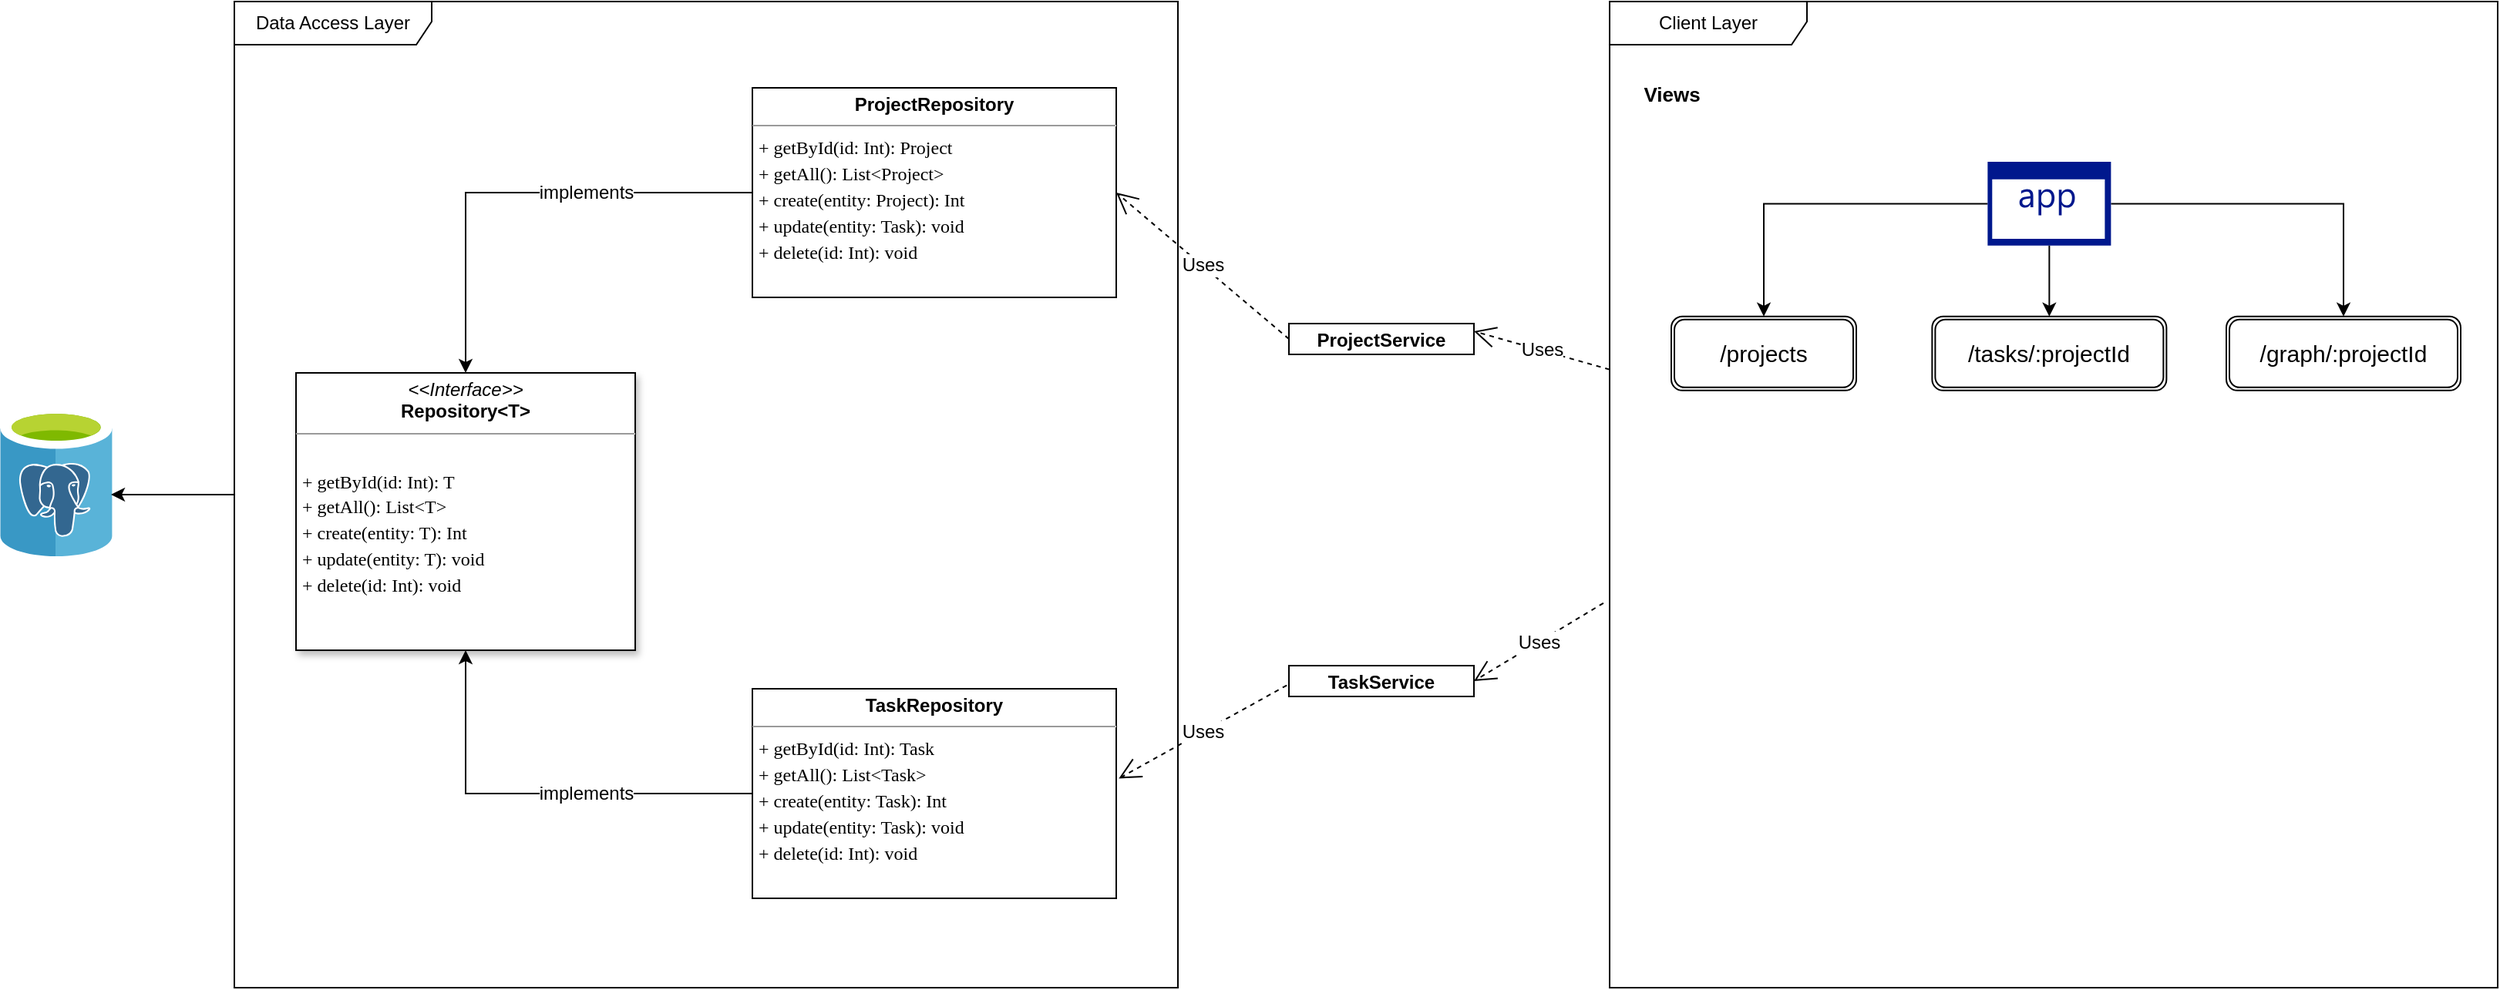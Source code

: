 <mxfile version="22.1.8" type="device">
  <diagram name="Page-1" id="oRpufJo8DiirS1y-N44j">
    <mxGraphModel dx="1733" dy="889" grid="0" gridSize="4" guides="1" tooltips="1" connect="1" arrows="1" fold="1" page="0" pageScale="1" pageWidth="1600" pageHeight="1200" background="none" math="0" shadow="0">
      <root>
        <mxCell id="0" />
        <mxCell id="1" parent="0" />
        <mxCell id="JdswID3IMP4crT_ataHJ-2" value="&lt;p style=&quot;margin:0px;margin-top:4px;text-align:center;&quot;&gt;&lt;i&gt;&amp;lt;&amp;lt;Interface&amp;gt;&amp;gt;&lt;/i&gt;&lt;br&gt;&lt;b&gt;Repository&amp;lt;T&amp;gt;&lt;/b&gt;&lt;/p&gt;&lt;hr size=&quot;1&quot;&gt;&lt;p style=&quot;margin: 0px 0px 0px 4px; line-height: 140%;&quot;&gt;&lt;span style=&quot;font-family: Verdana; background-color: initial;&quot;&gt;&lt;br&gt;&lt;/span&gt;&lt;/p&gt;&lt;p style=&quot;margin: 0px 0px 0px 4px; line-height: 140%;&quot;&gt;&lt;span style=&quot;font-family: Verdana; background-color: initial;&quot;&gt;+ getById(id: Int): T&lt;/span&gt;&lt;br&gt;&lt;span style=&quot;font-family: Verdana; background-color: initial;&quot;&gt;+ getAll(): List&amp;lt;T&amp;gt;&lt;/span&gt;&lt;br&gt;&lt;span style=&quot;font-family: Verdana; background-color: initial;&quot;&gt;+ &lt;/span&gt;&lt;span style=&quot;background-color: initial;&quot;&gt;&lt;font face=&quot;Verdana&quot;&gt;create&lt;/font&gt;&lt;/span&gt;&lt;span style=&quot;font-family: Verdana; background-color: initial;&quot;&gt;(entity: T): Int&lt;/span&gt;&lt;br&gt;&lt;span style=&quot;font-family: Verdana; background-color: initial;&quot;&gt;+ update(entity: T): void&lt;/span&gt;&lt;br&gt;&lt;span style=&quot;font-family: Verdana; background-color: initial;&quot;&gt;+ delete(id: Int): void&lt;/span&gt;&lt;br&gt;&lt;/p&gt;&lt;p style=&quot;margin:0px;margin-left:4px;&quot;&gt;&lt;br&gt;&lt;/p&gt;" style="verticalAlign=top;align=left;overflow=fill;fontSize=12;fontFamily=Helvetica;html=1;whiteSpace=wrap;rounded=0;shadow=1;glass=0;movable=1;resizable=1;rotatable=1;deletable=1;editable=1;locked=0;connectable=1;" parent="1" vertex="1">
          <mxGeometry x="264" y="305" width="220" height="180" as="geometry" />
        </mxCell>
        <mxCell id="JdswID3IMP4crT_ataHJ-4" value="&lt;p style=&quot;margin: 4px 0px 0px;&quot;&gt;&lt;b&gt;ProjectService&lt;/b&gt;&lt;/p&gt;&lt;p style=&quot;margin:0px;margin-left:4px;&quot;&gt;&lt;br&gt;&lt;/p&gt;" style="verticalAlign=top;align=center;overflow=fill;fontSize=12;fontFamily=Helvetica;html=1;whiteSpace=wrap;gradientColor=none;fillColor=default;" parent="1" vertex="1">
          <mxGeometry x="908" y="273" width="120" height="20" as="geometry" />
        </mxCell>
        <mxCell id="JdswID3IMP4crT_ataHJ-5" value="&lt;p style=&quot;margin:0px;margin-top:4px;text-align:center;&quot;&gt;&lt;b&gt;TaskService&lt;/b&gt;&lt;/p&gt;&lt;p style=&quot;margin:0px;margin-left:4px;&quot;&gt;&lt;br&gt;&lt;/p&gt;" style="verticalAlign=top;align=left;overflow=fill;fontSize=12;fontFamily=Helvetica;html=1;whiteSpace=wrap;" parent="1" vertex="1">
          <mxGeometry x="908" y="495" width="120" height="20" as="geometry" />
        </mxCell>
        <mxCell id="JdswID3IMP4crT_ataHJ-17" style="edgeStyle=orthogonalEdgeStyle;rounded=0;orthogonalLoop=1;jettySize=auto;html=1;" parent="1" source="JdswID3IMP4crT_ataHJ-12" target="JdswID3IMP4crT_ataHJ-2" edge="1">
          <mxGeometry relative="1" as="geometry" />
        </mxCell>
        <mxCell id="JdswID3IMP4crT_ataHJ-18" value="implements" style="edgeLabel;html=1;align=center;verticalAlign=middle;resizable=0;points=[];spacingTop=0;spacingLeft=0;labelBorderColor=none;labelBackgroundColor=default;fontSize=12;" parent="JdswID3IMP4crT_ataHJ-17" vertex="1" connectable="0">
          <mxGeometry relative="1" as="geometry">
            <mxPoint x="43" as="offset" />
          </mxGeometry>
        </mxCell>
        <mxCell id="JdswID3IMP4crT_ataHJ-12" value="&lt;p style=&quot;margin:0px;margin-top:4px;text-align:center;&quot;&gt;&lt;b&gt;ProjectRepository&lt;/b&gt;&lt;/p&gt;&lt;hr style=&quot;border-color: var(--border-color);&quot; size=&quot;1&quot;&gt;&lt;p style=&quot;border-color: var(--border-color); margin: 0px 0px 0px 4px; line-height: 16.8px;&quot;&gt;&lt;font face=&quot;Verdana&quot;&gt;+ getById(id: Int): Project&lt;br style=&quot;border-color: var(--border-color);&quot;&gt;&lt;span style=&quot;border-color: var(--border-color); background-color: initial;&quot;&gt;+ getAll(): List&amp;lt;Project&amp;gt;&lt;/span&gt;&lt;br style=&quot;border-color: var(--border-color);&quot;&gt;&lt;span style=&quot;border-color: var(--border-color); background-color: initial;&quot;&gt;+&amp;nbsp;&lt;/span&gt;&lt;span style=&quot;border-color: var(--border-color); background-color: initial;&quot;&gt;&lt;font style=&quot;border-color: var(--border-color);&quot;&gt;create&lt;/font&gt;&lt;/span&gt;&lt;span style=&quot;border-color: var(--border-color); background-color: initial;&quot;&gt;(entity: Project): Int&lt;/span&gt;&lt;br style=&quot;border-color: var(--border-color);&quot;&gt;&lt;span style=&quot;border-color: var(--border-color); background-color: initial;&quot;&gt;+ update(entity: Task): void&lt;/span&gt;&lt;br style=&quot;border-color: var(--border-color);&quot;&gt;&lt;span style=&quot;border-color: var(--border-color); background-color: initial;&quot;&gt;+ delete(id: Int): void&lt;/span&gt;&lt;/font&gt;&lt;/p&gt;" style="verticalAlign=top;align=left;overflow=fill;fontSize=12;fontFamily=Helvetica;html=1;whiteSpace=wrap;" parent="1" vertex="1">
          <mxGeometry x="560" y="120" width="236" height="136" as="geometry" />
        </mxCell>
        <mxCell id="JdswID3IMP4crT_ataHJ-19" style="edgeStyle=orthogonalEdgeStyle;rounded=0;orthogonalLoop=1;jettySize=auto;html=1;entryX=0.5;entryY=1;entryDx=0;entryDy=0;exitX=0;exitY=0.5;exitDx=0;exitDy=0;" parent="1" source="JdswID3IMP4crT_ataHJ-21" target="JdswID3IMP4crT_ataHJ-2" edge="1">
          <mxGeometry relative="1" as="geometry">
            <mxPoint x="588" y="549.04" as="sourcePoint" />
          </mxGeometry>
        </mxCell>
        <mxCell id="JdswID3IMP4crT_ataHJ-20" value="implements" style="edgeLabel;html=1;align=center;verticalAlign=middle;resizable=0;points=[];fontSize=12;" parent="JdswID3IMP4crT_ataHJ-19" vertex="1" connectable="0">
          <mxGeometry relative="1" as="geometry">
            <mxPoint x="31" as="offset" />
          </mxGeometry>
        </mxCell>
        <mxCell id="JdswID3IMP4crT_ataHJ-21" value="&lt;p style=&quot;margin:0px;margin-top:4px;text-align:center;&quot;&gt;&lt;b&gt;TaskRepository&lt;/b&gt;&lt;/p&gt;&lt;hr style=&quot;border-color: var(--border-color);&quot; size=&quot;1&quot;&gt;&lt;p style=&quot;border-color: var(--border-color); margin: 0px 0px 0px 4px; line-height: 16.8px;&quot;&gt;&lt;font face=&quot;Verdana&quot;&gt;+ getById(id: Int): Task&lt;br style=&quot;border-color: var(--border-color);&quot;&gt;&lt;span style=&quot;border-color: var(--border-color); background-color: initial;&quot;&gt;+ getAll(): List&amp;lt;Task&amp;gt;&lt;/span&gt;&lt;br style=&quot;border-color: var(--border-color);&quot;&gt;&lt;span style=&quot;border-color: var(--border-color); background-color: initial;&quot;&gt;+&amp;nbsp;&lt;/span&gt;&lt;span style=&quot;border-color: var(--border-color); background-color: initial;&quot;&gt;&lt;font style=&quot;border-color: var(--border-color);&quot;&gt;create&lt;/font&gt;&lt;/span&gt;&lt;span style=&quot;border-color: var(--border-color); background-color: initial;&quot;&gt;(entity: Task): Int&lt;/span&gt;&lt;br style=&quot;border-color: var(--border-color);&quot;&gt;&lt;span style=&quot;border-color: var(--border-color); background-color: initial;&quot;&gt;+ update(entity: Task): void&lt;/span&gt;&lt;br style=&quot;border-color: var(--border-color);&quot;&gt;&lt;span style=&quot;border-color: var(--border-color); background-color: initial;&quot;&gt;+ delete(id: Int): void&lt;/span&gt;&lt;/font&gt;&lt;/p&gt;" style="verticalAlign=top;align=left;overflow=fill;fontSize=12;fontFamily=Helvetica;html=1;whiteSpace=wrap;" parent="1" vertex="1">
          <mxGeometry x="560" y="510" width="236" height="136" as="geometry" />
        </mxCell>
        <mxCell id="JdswID3IMP4crT_ataHJ-25" value="&lt;font style=&quot;font-size: 12px;&quot;&gt;Uses&lt;/font&gt;" style="endArrow=open;endSize=12;dashed=1;html=1;rounded=0;exitX=-0.012;exitY=0.639;exitDx=0;exitDy=0;exitPerimeter=0;entryX=1.007;entryY=0.428;entryDx=0;entryDy=0;entryPerimeter=0;" parent="1" source="JdswID3IMP4crT_ataHJ-5" target="JdswID3IMP4crT_ataHJ-21" edge="1">
          <mxGeometry width="160" relative="1" as="geometry">
            <mxPoint x="900" y="524" as="sourcePoint" />
            <mxPoint x="1060" y="524" as="targetPoint" />
          </mxGeometry>
        </mxCell>
        <mxCell id="JdswID3IMP4crT_ataHJ-26" value="&lt;font style=&quot;font-size: 12px;&quot;&gt;Uses&lt;/font&gt;" style="endArrow=open;endSize=12;dashed=1;html=1;rounded=0;exitX=0;exitY=0.5;exitDx=0;exitDy=0;entryX=1;entryY=0.5;entryDx=0;entryDy=0;" parent="1" source="JdswID3IMP4crT_ataHJ-4" target="JdswID3IMP4crT_ataHJ-12" edge="1">
          <mxGeometry width="160" relative="1" as="geometry">
            <mxPoint x="928" y="96" as="sourcePoint" />
            <mxPoint x="788" y="196" as="targetPoint" />
          </mxGeometry>
        </mxCell>
        <mxCell id="JdswID3IMP4crT_ataHJ-27" value="Data Access Layer" style="shape=umlFrame;whiteSpace=wrap;html=1;pointerEvents=0;width=128;height=28;" parent="1" vertex="1">
          <mxGeometry x="224" y="64" width="612" height="640" as="geometry" />
        </mxCell>
        <mxCell id="fqEYGrUtgxdC4zuboHPw-2" value="" style="image;sketch=0;aspect=fixed;html=1;points=[];align=center;fontSize=12;image=img/lib/mscae/Azure_Database_for_PostgreSQL_servers.svg;" parent="1" vertex="1">
          <mxGeometry x="72" y="328" width="72.96" height="96" as="geometry" />
        </mxCell>
        <mxCell id="fqEYGrUtgxdC4zuboHPw-4" style="edgeStyle=orthogonalEdgeStyle;rounded=0;orthogonalLoop=1;jettySize=auto;html=1;entryX=0.987;entryY=0.583;entryDx=0;entryDy=0;entryPerimeter=0;" parent="1" source="JdswID3IMP4crT_ataHJ-27" target="fqEYGrUtgxdC4zuboHPw-2" edge="1">
          <mxGeometry relative="1" as="geometry" />
        </mxCell>
        <mxCell id="fqEYGrUtgxdC4zuboHPw-5" value="Client Layer" style="shape=umlFrame;whiteSpace=wrap;html=1;pointerEvents=0;width=128;height=28;" parent="1" vertex="1">
          <mxGeometry x="1116" y="64" width="576" height="640" as="geometry" />
        </mxCell>
        <mxCell id="fqEYGrUtgxdC4zuboHPw-21" style="edgeStyle=orthogonalEdgeStyle;rounded=0;orthogonalLoop=1;jettySize=auto;html=1;exitX=0;exitY=0.5;exitDx=0;exitDy=0;exitPerimeter=0;entryX=0.5;entryY=0;entryDx=0;entryDy=0;" parent="1" source="fqEYGrUtgxdC4zuboHPw-7" target="fqEYGrUtgxdC4zuboHPw-16" edge="1">
          <mxGeometry relative="1" as="geometry" />
        </mxCell>
        <mxCell id="p42r0xCF6LnlFqDTC93m-3" style="edgeStyle=orthogonalEdgeStyle;rounded=0;orthogonalLoop=1;jettySize=auto;html=1;entryX=0.5;entryY=0;entryDx=0;entryDy=0;" edge="1" parent="1" source="fqEYGrUtgxdC4zuboHPw-7" target="p42r0xCF6LnlFqDTC93m-2">
          <mxGeometry relative="1" as="geometry" />
        </mxCell>
        <mxCell id="fqEYGrUtgxdC4zuboHPw-7" value="" style="sketch=0;aspect=fixed;pointerEvents=1;shadow=0;dashed=0;html=1;strokeColor=none;labelPosition=center;verticalLabelPosition=bottom;verticalAlign=top;align=center;fillColor=#00188D;shape=mxgraph.mscae.enterprise.application" parent="1" vertex="1">
          <mxGeometry x="1361.18" y="168" width="80" height="54.4" as="geometry" />
        </mxCell>
        <mxCell id="fqEYGrUtgxdC4zuboHPw-16" value="&lt;font style=&quot;font-size: 15px;&quot;&gt;/projects&lt;/font&gt;" style="shape=ext;double=1;rounded=1;whiteSpace=wrap;html=1;" parent="1" vertex="1">
          <mxGeometry x="1156" y="268.4" width="120" height="48" as="geometry" />
        </mxCell>
        <mxCell id="p42r0xCF6LnlFqDTC93m-1" value="" style="edgeStyle=orthogonalEdgeStyle;rounded=0;orthogonalLoop=1;jettySize=auto;html=1;" edge="1" parent="1" source="fqEYGrUtgxdC4zuboHPw-7" target="fqEYGrUtgxdC4zuboHPw-17">
          <mxGeometry relative="1" as="geometry" />
        </mxCell>
        <mxCell id="fqEYGrUtgxdC4zuboHPw-17" value="&lt;font style=&quot;font-size: 15px;&quot;&gt;/tasks/:projectId&lt;/font&gt;" style="shape=ext;double=1;rounded=1;whiteSpace=wrap;html=1;" parent="1" vertex="1">
          <mxGeometry x="1325.18" y="268.4" width="152" height="48" as="geometry" />
        </mxCell>
        <mxCell id="fqEYGrUtgxdC4zuboHPw-23" value="&lt;b&gt;&lt;font style=&quot;font-size: 13px;&quot;&gt;Views&lt;/font&gt;&lt;/b&gt;" style="text;html=1;align=center;verticalAlign=middle;resizable=0;points=[];autosize=1;strokeColor=none;fillColor=default;fillStyle=auto;" parent="1" vertex="1">
          <mxGeometry x="1126" y="108" width="60" height="32" as="geometry" />
        </mxCell>
        <mxCell id="p42r0xCF6LnlFqDTC93m-2" value="&lt;font style=&quot;font-size: 15px;&quot;&gt;/graph/:projectId&lt;/font&gt;" style="shape=ext;double=1;rounded=1;whiteSpace=wrap;html=1;" vertex="1" parent="1">
          <mxGeometry x="1516" y="268.4" width="152" height="48" as="geometry" />
        </mxCell>
        <mxCell id="p42r0xCF6LnlFqDTC93m-4" value="&lt;font style=&quot;font-size: 12px;&quot;&gt;Uses&lt;/font&gt;" style="endArrow=open;endSize=12;dashed=1;html=1;rounded=0;entryX=1;entryY=0.25;entryDx=0;entryDy=0;" edge="1" parent="1" source="fqEYGrUtgxdC4zuboHPw-5" target="JdswID3IMP4crT_ataHJ-4">
          <mxGeometry width="160" relative="1" as="geometry">
            <mxPoint x="1172" y="375" as="sourcePoint" />
            <mxPoint x="1037" y="283" as="targetPoint" />
          </mxGeometry>
        </mxCell>
        <mxCell id="p42r0xCF6LnlFqDTC93m-5" value="&lt;font style=&quot;font-size: 12px;&quot;&gt;Uses&lt;/font&gt;" style="endArrow=open;endSize=12;dashed=1;html=1;rounded=0;entryX=1;entryY=0.5;entryDx=0;entryDy=0;exitX=-0.007;exitY=0.61;exitDx=0;exitDy=0;exitPerimeter=0;" edge="1" parent="1" source="fqEYGrUtgxdC4zuboHPw-5" target="JdswID3IMP4crT_ataHJ-5">
          <mxGeometry width="160" relative="1" as="geometry">
            <mxPoint x="1119" y="445" as="sourcePoint" />
            <mxPoint x="1047" y="424" as="targetPoint" />
          </mxGeometry>
        </mxCell>
      </root>
    </mxGraphModel>
  </diagram>
</mxfile>

